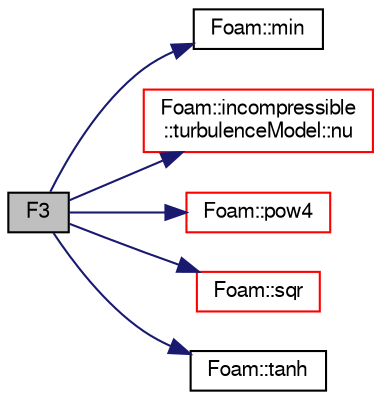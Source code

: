 digraph "F3"
{
  bgcolor="transparent";
  edge [fontname="FreeSans",fontsize="10",labelfontname="FreeSans",labelfontsize="10"];
  node [fontname="FreeSans",fontsize="10",shape=record];
  rankdir="LR";
  Node1131 [label="F3",height=0.2,width=0.4,color="black", fillcolor="grey75", style="filled", fontcolor="black"];
  Node1131 -> Node1132 [color="midnightblue",fontsize="10",style="solid",fontname="FreeSans"];
  Node1132 [label="Foam::min",height=0.2,width=0.4,color="black",URL="$a21124.html#a253e112ad2d56d96230ff39ea7f442dc"];
  Node1131 -> Node1133 [color="midnightblue",fontsize="10",style="solid",fontname="FreeSans"];
  Node1133 [label="Foam::incompressible\l::turbulenceModel::nu",height=0.2,width=0.4,color="red",URL="$a31102.html#aa739f3daeda1884fecc84f2b36a24021",tooltip="Return the laminar viscosity. "];
  Node1131 -> Node1494 [color="midnightblue",fontsize="10",style="solid",fontname="FreeSans"];
  Node1494 [label="Foam::pow4",height=0.2,width=0.4,color="red",URL="$a21124.html#aa0ae321d4861170e35fbb938636a4f40"];
  Node1131 -> Node1495 [color="midnightblue",fontsize="10",style="solid",fontname="FreeSans"];
  Node1495 [label="Foam::sqr",height=0.2,width=0.4,color="red",URL="$a21124.html#a277dc11c581d53826ab5090b08f3b17b"];
  Node1131 -> Node1496 [color="midnightblue",fontsize="10",style="solid",fontname="FreeSans"];
  Node1496 [label="Foam::tanh",height=0.2,width=0.4,color="black",URL="$a21124.html#a495b8b73fde3fbf83457f43628cc4087"];
}
